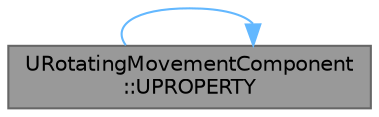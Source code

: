 digraph "URotatingMovementComponent::UPROPERTY"
{
 // INTERACTIVE_SVG=YES
 // LATEX_PDF_SIZE
  bgcolor="transparent";
  edge [fontname=Helvetica,fontsize=10,labelfontname=Helvetica,labelfontsize=10];
  node [fontname=Helvetica,fontsize=10,shape=box,height=0.2,width=0.4];
  rankdir="LR";
  Node1 [id="Node000001",label="URotatingMovementComponent\l::UPROPERTY",height=0.2,width=0.4,color="gray40", fillcolor="grey60", style="filled", fontcolor="black",tooltip="Translation of pivot point around which we rotate, relative to current rotation."];
  Node1 -> Node1 [id="edge1_Node000001_Node000001",color="steelblue1",style="solid",tooltip=" "];
}
